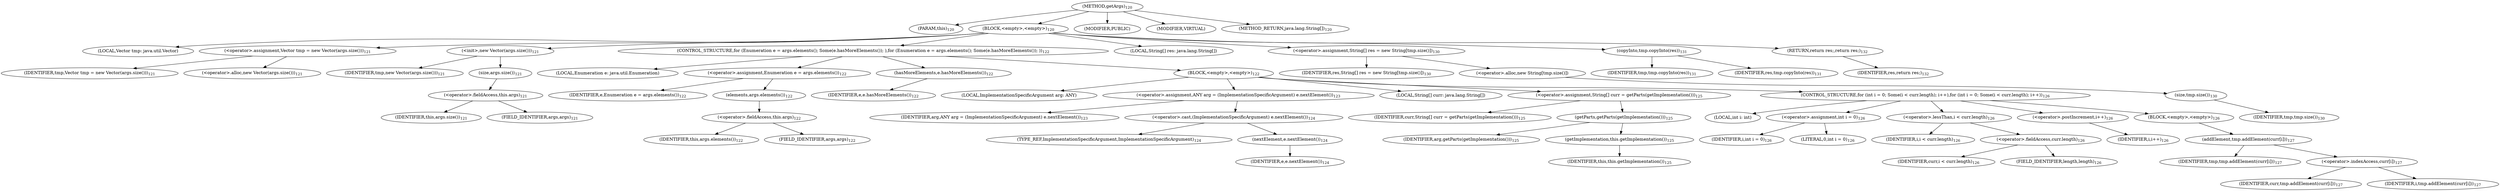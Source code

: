 digraph "getArgs" {  
"148" [label = <(METHOD,getArgs)<SUB>120</SUB>> ]
"15" [label = <(PARAM,this)<SUB>120</SUB>> ]
"149" [label = <(BLOCK,&lt;empty&gt;,&lt;empty&gt;)<SUB>120</SUB>> ]
"13" [label = <(LOCAL,Vector tmp: java.util.Vector)> ]
"150" [label = <(&lt;operator&gt;.assignment,Vector tmp = new Vector(args.size()))<SUB>121</SUB>> ]
"151" [label = <(IDENTIFIER,tmp,Vector tmp = new Vector(args.size()))<SUB>121</SUB>> ]
"152" [label = <(&lt;operator&gt;.alloc,new Vector(args.size()))<SUB>121</SUB>> ]
"153" [label = <(&lt;init&gt;,new Vector(args.size()))<SUB>121</SUB>> ]
"12" [label = <(IDENTIFIER,tmp,new Vector(args.size()))<SUB>121</SUB>> ]
"154" [label = <(size,args.size())<SUB>121</SUB>> ]
"155" [label = <(&lt;operator&gt;.fieldAccess,this.args)<SUB>121</SUB>> ]
"156" [label = <(IDENTIFIER,this,args.size())<SUB>121</SUB>> ]
"157" [label = <(FIELD_IDENTIFIER,args,args)<SUB>121</SUB>> ]
"158" [label = <(CONTROL_STRUCTURE,for (Enumeration e = args.elements(); Some(e.hasMoreElements()); ),for (Enumeration e = args.elements(); Some(e.hasMoreElements()); ))<SUB>122</SUB>> ]
"159" [label = <(LOCAL,Enumeration e: java.util.Enumeration)> ]
"160" [label = <(&lt;operator&gt;.assignment,Enumeration e = args.elements())<SUB>122</SUB>> ]
"161" [label = <(IDENTIFIER,e,Enumeration e = args.elements())<SUB>122</SUB>> ]
"162" [label = <(elements,args.elements())<SUB>122</SUB>> ]
"163" [label = <(&lt;operator&gt;.fieldAccess,this.args)<SUB>122</SUB>> ]
"164" [label = <(IDENTIFIER,this,args.elements())<SUB>122</SUB>> ]
"165" [label = <(FIELD_IDENTIFIER,args,args)<SUB>122</SUB>> ]
"166" [label = <(hasMoreElements,e.hasMoreElements())<SUB>122</SUB>> ]
"167" [label = <(IDENTIFIER,e,e.hasMoreElements())<SUB>122</SUB>> ]
"168" [label = <(BLOCK,&lt;empty&gt;,&lt;empty&gt;)<SUB>122</SUB>> ]
"169" [label = <(LOCAL,ImplementationSpecificArgument arg: ANY)> ]
"170" [label = <(&lt;operator&gt;.assignment,ANY arg = (ImplementationSpecificArgument) e.nextElement())<SUB>123</SUB>> ]
"171" [label = <(IDENTIFIER,arg,ANY arg = (ImplementationSpecificArgument) e.nextElement())<SUB>123</SUB>> ]
"172" [label = <(&lt;operator&gt;.cast,(ImplementationSpecificArgument) e.nextElement())<SUB>124</SUB>> ]
"173" [label = <(TYPE_REF,ImplementationSpecificArgument,ImplementationSpecificArgument)<SUB>124</SUB>> ]
"174" [label = <(nextElement,e.nextElement())<SUB>124</SUB>> ]
"175" [label = <(IDENTIFIER,e,e.nextElement())<SUB>124</SUB>> ]
"176" [label = <(LOCAL,String[] curr: java.lang.String[])> ]
"177" [label = <(&lt;operator&gt;.assignment,String[] curr = getParts(getImplementation()))<SUB>125</SUB>> ]
"178" [label = <(IDENTIFIER,curr,String[] curr = getParts(getImplementation()))<SUB>125</SUB>> ]
"179" [label = <(getParts,getParts(getImplementation()))<SUB>125</SUB>> ]
"180" [label = <(IDENTIFIER,arg,getParts(getImplementation()))<SUB>125</SUB>> ]
"181" [label = <(getImplementation,this.getImplementation())<SUB>125</SUB>> ]
"14" [label = <(IDENTIFIER,this,this.getImplementation())<SUB>125</SUB>> ]
"182" [label = <(CONTROL_STRUCTURE,for (int i = 0; Some(i &lt; curr.length); i++),for (int i = 0; Some(i &lt; curr.length); i++))<SUB>126</SUB>> ]
"183" [label = <(LOCAL,int i: int)> ]
"184" [label = <(&lt;operator&gt;.assignment,int i = 0)<SUB>126</SUB>> ]
"185" [label = <(IDENTIFIER,i,int i = 0)<SUB>126</SUB>> ]
"186" [label = <(LITERAL,0,int i = 0)<SUB>126</SUB>> ]
"187" [label = <(&lt;operator&gt;.lessThan,i &lt; curr.length)<SUB>126</SUB>> ]
"188" [label = <(IDENTIFIER,i,i &lt; curr.length)<SUB>126</SUB>> ]
"189" [label = <(&lt;operator&gt;.fieldAccess,curr.length)<SUB>126</SUB>> ]
"190" [label = <(IDENTIFIER,curr,i &lt; curr.length)<SUB>126</SUB>> ]
"191" [label = <(FIELD_IDENTIFIER,length,length)<SUB>126</SUB>> ]
"192" [label = <(&lt;operator&gt;.postIncrement,i++)<SUB>126</SUB>> ]
"193" [label = <(IDENTIFIER,i,i++)<SUB>126</SUB>> ]
"194" [label = <(BLOCK,&lt;empty&gt;,&lt;empty&gt;)<SUB>126</SUB>> ]
"195" [label = <(addElement,tmp.addElement(curr[i]))<SUB>127</SUB>> ]
"196" [label = <(IDENTIFIER,tmp,tmp.addElement(curr[i]))<SUB>127</SUB>> ]
"197" [label = <(&lt;operator&gt;.indexAccess,curr[i])<SUB>127</SUB>> ]
"198" [label = <(IDENTIFIER,curr,tmp.addElement(curr[i]))<SUB>127</SUB>> ]
"199" [label = <(IDENTIFIER,i,tmp.addElement(curr[i]))<SUB>127</SUB>> ]
"200" [label = <(LOCAL,String[] res: java.lang.String[])> ]
"201" [label = <(&lt;operator&gt;.assignment,String[] res = new String[tmp.size()])<SUB>130</SUB>> ]
"202" [label = <(IDENTIFIER,res,String[] res = new String[tmp.size()])<SUB>130</SUB>> ]
"203" [label = <(&lt;operator&gt;.alloc,new String[tmp.size()])> ]
"204" [label = <(size,tmp.size())<SUB>130</SUB>> ]
"205" [label = <(IDENTIFIER,tmp,tmp.size())<SUB>130</SUB>> ]
"206" [label = <(copyInto,tmp.copyInto(res))<SUB>131</SUB>> ]
"207" [label = <(IDENTIFIER,tmp,tmp.copyInto(res))<SUB>131</SUB>> ]
"208" [label = <(IDENTIFIER,res,tmp.copyInto(res))<SUB>131</SUB>> ]
"209" [label = <(RETURN,return res;,return res;)<SUB>132</SUB>> ]
"210" [label = <(IDENTIFIER,res,return res;)<SUB>132</SUB>> ]
"211" [label = <(MODIFIER,PUBLIC)> ]
"212" [label = <(MODIFIER,VIRTUAL)> ]
"213" [label = <(METHOD_RETURN,java.lang.String[])<SUB>120</SUB>> ]
  "148" -> "15" 
  "148" -> "149" 
  "148" -> "211" 
  "148" -> "212" 
  "148" -> "213" 
  "149" -> "13" 
  "149" -> "150" 
  "149" -> "153" 
  "149" -> "158" 
  "149" -> "200" 
  "149" -> "201" 
  "149" -> "206" 
  "149" -> "209" 
  "150" -> "151" 
  "150" -> "152" 
  "153" -> "12" 
  "153" -> "154" 
  "154" -> "155" 
  "155" -> "156" 
  "155" -> "157" 
  "158" -> "159" 
  "158" -> "160" 
  "158" -> "166" 
  "158" -> "168" 
  "160" -> "161" 
  "160" -> "162" 
  "162" -> "163" 
  "163" -> "164" 
  "163" -> "165" 
  "166" -> "167" 
  "168" -> "169" 
  "168" -> "170" 
  "168" -> "176" 
  "168" -> "177" 
  "168" -> "182" 
  "170" -> "171" 
  "170" -> "172" 
  "172" -> "173" 
  "172" -> "174" 
  "174" -> "175" 
  "177" -> "178" 
  "177" -> "179" 
  "179" -> "180" 
  "179" -> "181" 
  "181" -> "14" 
  "182" -> "183" 
  "182" -> "184" 
  "182" -> "187" 
  "182" -> "192" 
  "182" -> "194" 
  "184" -> "185" 
  "184" -> "186" 
  "187" -> "188" 
  "187" -> "189" 
  "189" -> "190" 
  "189" -> "191" 
  "192" -> "193" 
  "194" -> "195" 
  "195" -> "196" 
  "195" -> "197" 
  "197" -> "198" 
  "197" -> "199" 
  "201" -> "202" 
  "201" -> "203" 
  "203" -> "204" 
  "204" -> "205" 
  "206" -> "207" 
  "206" -> "208" 
  "209" -> "210" 
}

